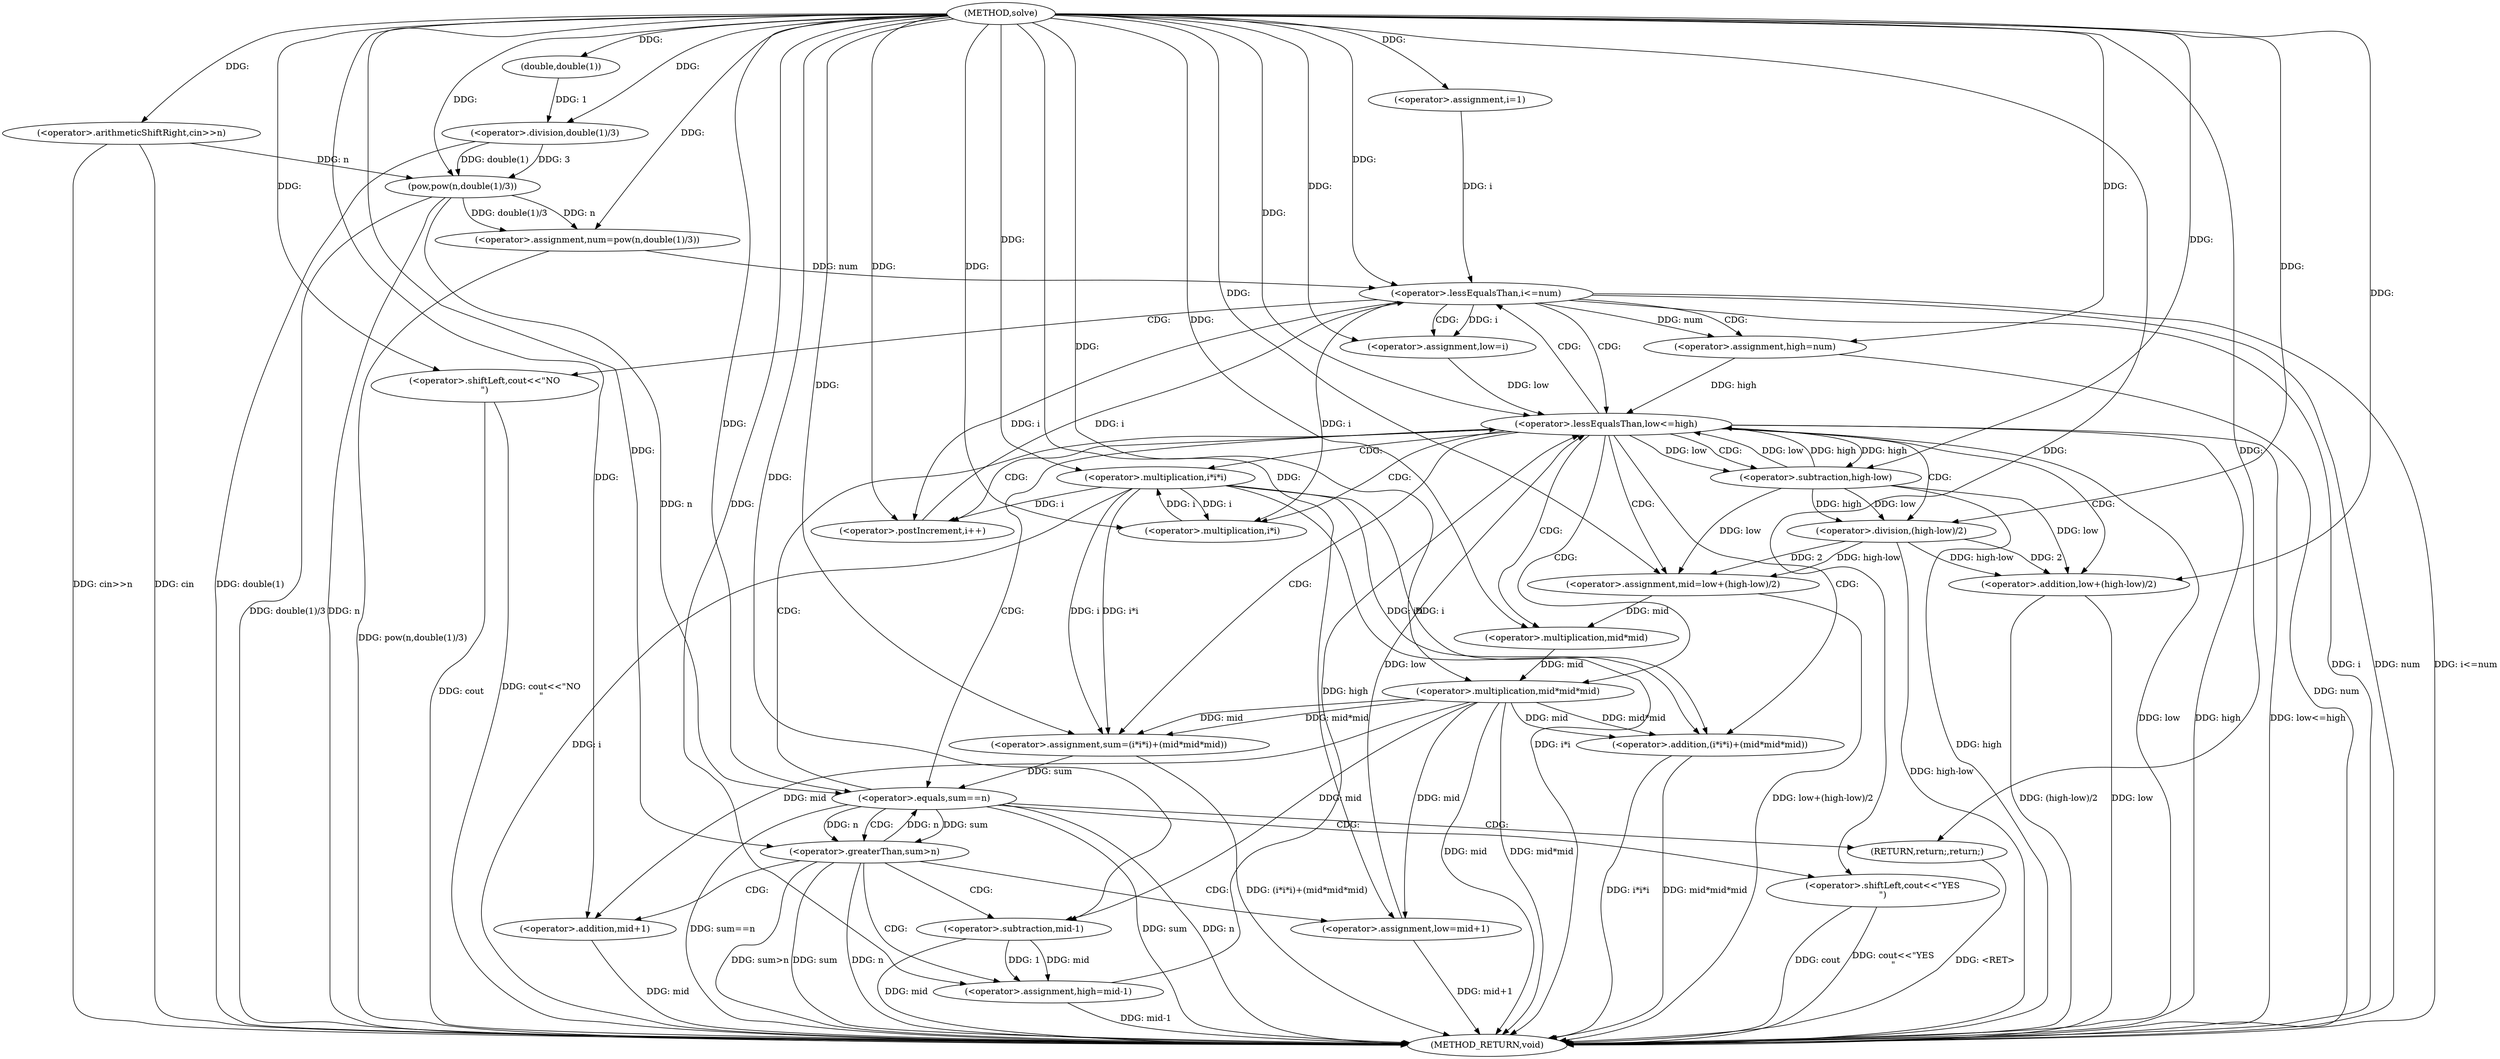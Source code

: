 digraph "solve" {  
"1000727" [label = "(METHOD,solve)" ]
"1000817" [label = "(METHOD_RETURN,void)" ]
"1000730" [label = "(<operator>.arithmeticShiftRight,cin>>n)" ]
"1000734" [label = "(<operator>.assignment,num=pow(n,double(1)/3))" ]
"1000814" [label = "(<operator>.shiftLeft,cout<<\"NO\n\")" ]
"1000744" [label = "(<operator>.assignment,i=1)" ]
"1000747" [label = "(<operator>.lessEqualsThan,i<=num)" ]
"1000750" [label = "(<operator>.postIncrement,i++)" ]
"1000736" [label = "(pow,pow(n,double(1)/3))" ]
"1000754" [label = "(<operator>.assignment,low=i)" ]
"1000758" [label = "(<operator>.assignment,high=num)" ]
"1000738" [label = "(<operator>.division,double(1)/3)" ]
"1000762" [label = "(<operator>.lessEqualsThan,low<=high)" ]
"1000739" [label = "(double,double(1))" ]
"1000767" [label = "(<operator>.assignment,mid=low+(high-low)/2)" ]
"1000777" [label = "(<operator>.assignment,sum=(i*i*i)+(mid*mid*mid))" ]
"1000791" [label = "(<operator>.equals,sum==n)" ]
"1000800" [label = "(<operator>.greaterThan,sum>n)" ]
"1000803" [label = "(<operator>.assignment,high=mid-1)" ]
"1000769" [label = "(<operator>.addition,low+(high-low)/2)" ]
"1000779" [label = "(<operator>.addition,(i*i*i)+(mid*mid*mid))" ]
"1000795" [label = "(<operator>.shiftLeft,cout<<\"YES\n\")" ]
"1000798" [label = "(RETURN,return;,return;)" ]
"1000809" [label = "(<operator>.assignment,low=mid+1)" ]
"1000771" [label = "(<operator>.division,(high-low)/2)" ]
"1000780" [label = "(<operator>.multiplication,i*i*i)" ]
"1000785" [label = "(<operator>.multiplication,mid*mid*mid)" ]
"1000805" [label = "(<operator>.subtraction,mid-1)" ]
"1000772" [label = "(<operator>.subtraction,high-low)" ]
"1000782" [label = "(<operator>.multiplication,i*i)" ]
"1000787" [label = "(<operator>.multiplication,mid*mid)" ]
"1000811" [label = "(<operator>.addition,mid+1)" ]
  "1000798" -> "1000817"  [ label = "DDG: <RET>"] 
  "1000730" -> "1000817"  [ label = "DDG: cin>>n"] 
  "1000736" -> "1000817"  [ label = "DDG: n"] 
  "1000738" -> "1000817"  [ label = "DDG: double(1)"] 
  "1000736" -> "1000817"  [ label = "DDG: double(1)/3"] 
  "1000734" -> "1000817"  [ label = "DDG: pow(n,double(1)/3)"] 
  "1000747" -> "1000817"  [ label = "DDG: i"] 
  "1000747" -> "1000817"  [ label = "DDG: num"] 
  "1000747" -> "1000817"  [ label = "DDG: i<=num"] 
  "1000814" -> "1000817"  [ label = "DDG: cout"] 
  "1000814" -> "1000817"  [ label = "DDG: cout<<\"NO\n\""] 
  "1000758" -> "1000817"  [ label = "DDG: num"] 
  "1000762" -> "1000817"  [ label = "DDG: low"] 
  "1000762" -> "1000817"  [ label = "DDG: high"] 
  "1000762" -> "1000817"  [ label = "DDG: low<=high"] 
  "1000769" -> "1000817"  [ label = "DDG: low"] 
  "1000772" -> "1000817"  [ label = "DDG: high"] 
  "1000771" -> "1000817"  [ label = "DDG: high-low"] 
  "1000769" -> "1000817"  [ label = "DDG: (high-low)/2"] 
  "1000767" -> "1000817"  [ label = "DDG: low+(high-low)/2"] 
  "1000780" -> "1000817"  [ label = "DDG: i"] 
  "1000780" -> "1000817"  [ label = "DDG: i*i"] 
  "1000779" -> "1000817"  [ label = "DDG: i*i*i"] 
  "1000785" -> "1000817"  [ label = "DDG: mid"] 
  "1000785" -> "1000817"  [ label = "DDG: mid*mid"] 
  "1000779" -> "1000817"  [ label = "DDG: mid*mid*mid"] 
  "1000777" -> "1000817"  [ label = "DDG: (i*i*i)+(mid*mid*mid)"] 
  "1000791" -> "1000817"  [ label = "DDG: sum"] 
  "1000791" -> "1000817"  [ label = "DDG: n"] 
  "1000791" -> "1000817"  [ label = "DDG: sum==n"] 
  "1000800" -> "1000817"  [ label = "DDG: sum"] 
  "1000800" -> "1000817"  [ label = "DDG: n"] 
  "1000800" -> "1000817"  [ label = "DDG: sum>n"] 
  "1000811" -> "1000817"  [ label = "DDG: mid"] 
  "1000809" -> "1000817"  [ label = "DDG: mid+1"] 
  "1000805" -> "1000817"  [ label = "DDG: mid"] 
  "1000803" -> "1000817"  [ label = "DDG: mid-1"] 
  "1000795" -> "1000817"  [ label = "DDG: cout"] 
  "1000795" -> "1000817"  [ label = "DDG: cout<<\"YES\n\""] 
  "1000730" -> "1000817"  [ label = "DDG: cin"] 
  "1000736" -> "1000734"  [ label = "DDG: n"] 
  "1000736" -> "1000734"  [ label = "DDG: double(1)/3"] 
  "1000727" -> "1000730"  [ label = "DDG: "] 
  "1000727" -> "1000734"  [ label = "DDG: "] 
  "1000727" -> "1000744"  [ label = "DDG: "] 
  "1000727" -> "1000814"  [ label = "DDG: "] 
  "1000730" -> "1000736"  [ label = "DDG: n"] 
  "1000727" -> "1000736"  [ label = "DDG: "] 
  "1000738" -> "1000736"  [ label = "DDG: 3"] 
  "1000738" -> "1000736"  [ label = "DDG: double(1)"] 
  "1000744" -> "1000747"  [ label = "DDG: i"] 
  "1000750" -> "1000747"  [ label = "DDG: i"] 
  "1000727" -> "1000747"  [ label = "DDG: "] 
  "1000734" -> "1000747"  [ label = "DDG: num"] 
  "1000780" -> "1000750"  [ label = "DDG: i"] 
  "1000727" -> "1000750"  [ label = "DDG: "] 
  "1000747" -> "1000750"  [ label = "DDG: i"] 
  "1000747" -> "1000754"  [ label = "DDG: i"] 
  "1000727" -> "1000754"  [ label = "DDG: "] 
  "1000747" -> "1000758"  [ label = "DDG: num"] 
  "1000727" -> "1000758"  [ label = "DDG: "] 
  "1000739" -> "1000738"  [ label = "DDG: 1"] 
  "1000727" -> "1000738"  [ label = "DDG: "] 
  "1000727" -> "1000739"  [ label = "DDG: "] 
  "1000754" -> "1000762"  [ label = "DDG: low"] 
  "1000809" -> "1000762"  [ label = "DDG: low"] 
  "1000727" -> "1000762"  [ label = "DDG: "] 
  "1000772" -> "1000762"  [ label = "DDG: low"] 
  "1000758" -> "1000762"  [ label = "DDG: high"] 
  "1000772" -> "1000762"  [ label = "DDG: high"] 
  "1000803" -> "1000762"  [ label = "DDG: high"] 
  "1000772" -> "1000767"  [ label = "DDG: low"] 
  "1000727" -> "1000767"  [ label = "DDG: "] 
  "1000771" -> "1000767"  [ label = "DDG: 2"] 
  "1000771" -> "1000767"  [ label = "DDG: high-low"] 
  "1000780" -> "1000777"  [ label = "DDG: i*i"] 
  "1000780" -> "1000777"  [ label = "DDG: i"] 
  "1000785" -> "1000777"  [ label = "DDG: mid*mid"] 
  "1000785" -> "1000777"  [ label = "DDG: mid"] 
  "1000727" -> "1000777"  [ label = "DDG: "] 
  "1000805" -> "1000803"  [ label = "DDG: 1"] 
  "1000805" -> "1000803"  [ label = "DDG: mid"] 
  "1000772" -> "1000769"  [ label = "DDG: low"] 
  "1000727" -> "1000769"  [ label = "DDG: "] 
  "1000771" -> "1000769"  [ label = "DDG: 2"] 
  "1000771" -> "1000769"  [ label = "DDG: high-low"] 
  "1000780" -> "1000779"  [ label = "DDG: i*i"] 
  "1000780" -> "1000779"  [ label = "DDG: i"] 
  "1000785" -> "1000779"  [ label = "DDG: mid*mid"] 
  "1000785" -> "1000779"  [ label = "DDG: mid"] 
  "1000777" -> "1000791"  [ label = "DDG: sum"] 
  "1000727" -> "1000791"  [ label = "DDG: "] 
  "1000736" -> "1000791"  [ label = "DDG: n"] 
  "1000800" -> "1000791"  [ label = "DDG: n"] 
  "1000727" -> "1000798"  [ label = "DDG: "] 
  "1000791" -> "1000800"  [ label = "DDG: sum"] 
  "1000727" -> "1000800"  [ label = "DDG: "] 
  "1000791" -> "1000800"  [ label = "DDG: n"] 
  "1000727" -> "1000803"  [ label = "DDG: "] 
  "1000785" -> "1000809"  [ label = "DDG: mid"] 
  "1000727" -> "1000809"  [ label = "DDG: "] 
  "1000772" -> "1000771"  [ label = "DDG: low"] 
  "1000772" -> "1000771"  [ label = "DDG: high"] 
  "1000727" -> "1000771"  [ label = "DDG: "] 
  "1000782" -> "1000780"  [ label = "DDG: i"] 
  "1000727" -> "1000780"  [ label = "DDG: "] 
  "1000787" -> "1000785"  [ label = "DDG: mid"] 
  "1000727" -> "1000785"  [ label = "DDG: "] 
  "1000727" -> "1000795"  [ label = "DDG: "] 
  "1000785" -> "1000805"  [ label = "DDG: mid"] 
  "1000727" -> "1000805"  [ label = "DDG: "] 
  "1000762" -> "1000772"  [ label = "DDG: high"] 
  "1000727" -> "1000772"  [ label = "DDG: "] 
  "1000762" -> "1000772"  [ label = "DDG: low"] 
  "1000780" -> "1000782"  [ label = "DDG: i"] 
  "1000727" -> "1000782"  [ label = "DDG: "] 
  "1000747" -> "1000782"  [ label = "DDG: i"] 
  "1000767" -> "1000787"  [ label = "DDG: mid"] 
  "1000727" -> "1000787"  [ label = "DDG: "] 
  "1000785" -> "1000811"  [ label = "DDG: mid"] 
  "1000727" -> "1000811"  [ label = "DDG: "] 
  "1000747" -> "1000814"  [ label = "CDG: "] 
  "1000747" -> "1000754"  [ label = "CDG: "] 
  "1000747" -> "1000758"  [ label = "CDG: "] 
  "1000747" -> "1000762"  [ label = "CDG: "] 
  "1000762" -> "1000772"  [ label = "CDG: "] 
  "1000762" -> "1000785"  [ label = "CDG: "] 
  "1000762" -> "1000767"  [ label = "CDG: "] 
  "1000762" -> "1000791"  [ label = "CDG: "] 
  "1000762" -> "1000782"  [ label = "CDG: "] 
  "1000762" -> "1000750"  [ label = "CDG: "] 
  "1000762" -> "1000787"  [ label = "CDG: "] 
  "1000762" -> "1000769"  [ label = "CDG: "] 
  "1000762" -> "1000777"  [ label = "CDG: "] 
  "1000762" -> "1000780"  [ label = "CDG: "] 
  "1000762" -> "1000747"  [ label = "CDG: "] 
  "1000762" -> "1000771"  [ label = "CDG: "] 
  "1000762" -> "1000779"  [ label = "CDG: "] 
  "1000791" -> "1000795"  [ label = "CDG: "] 
  "1000791" -> "1000798"  [ label = "CDG: "] 
  "1000791" -> "1000800"  [ label = "CDG: "] 
  "1000791" -> "1000762"  [ label = "CDG: "] 
  "1000800" -> "1000811"  [ label = "CDG: "] 
  "1000800" -> "1000803"  [ label = "CDG: "] 
  "1000800" -> "1000805"  [ label = "CDG: "] 
  "1000800" -> "1000809"  [ label = "CDG: "] 
}
